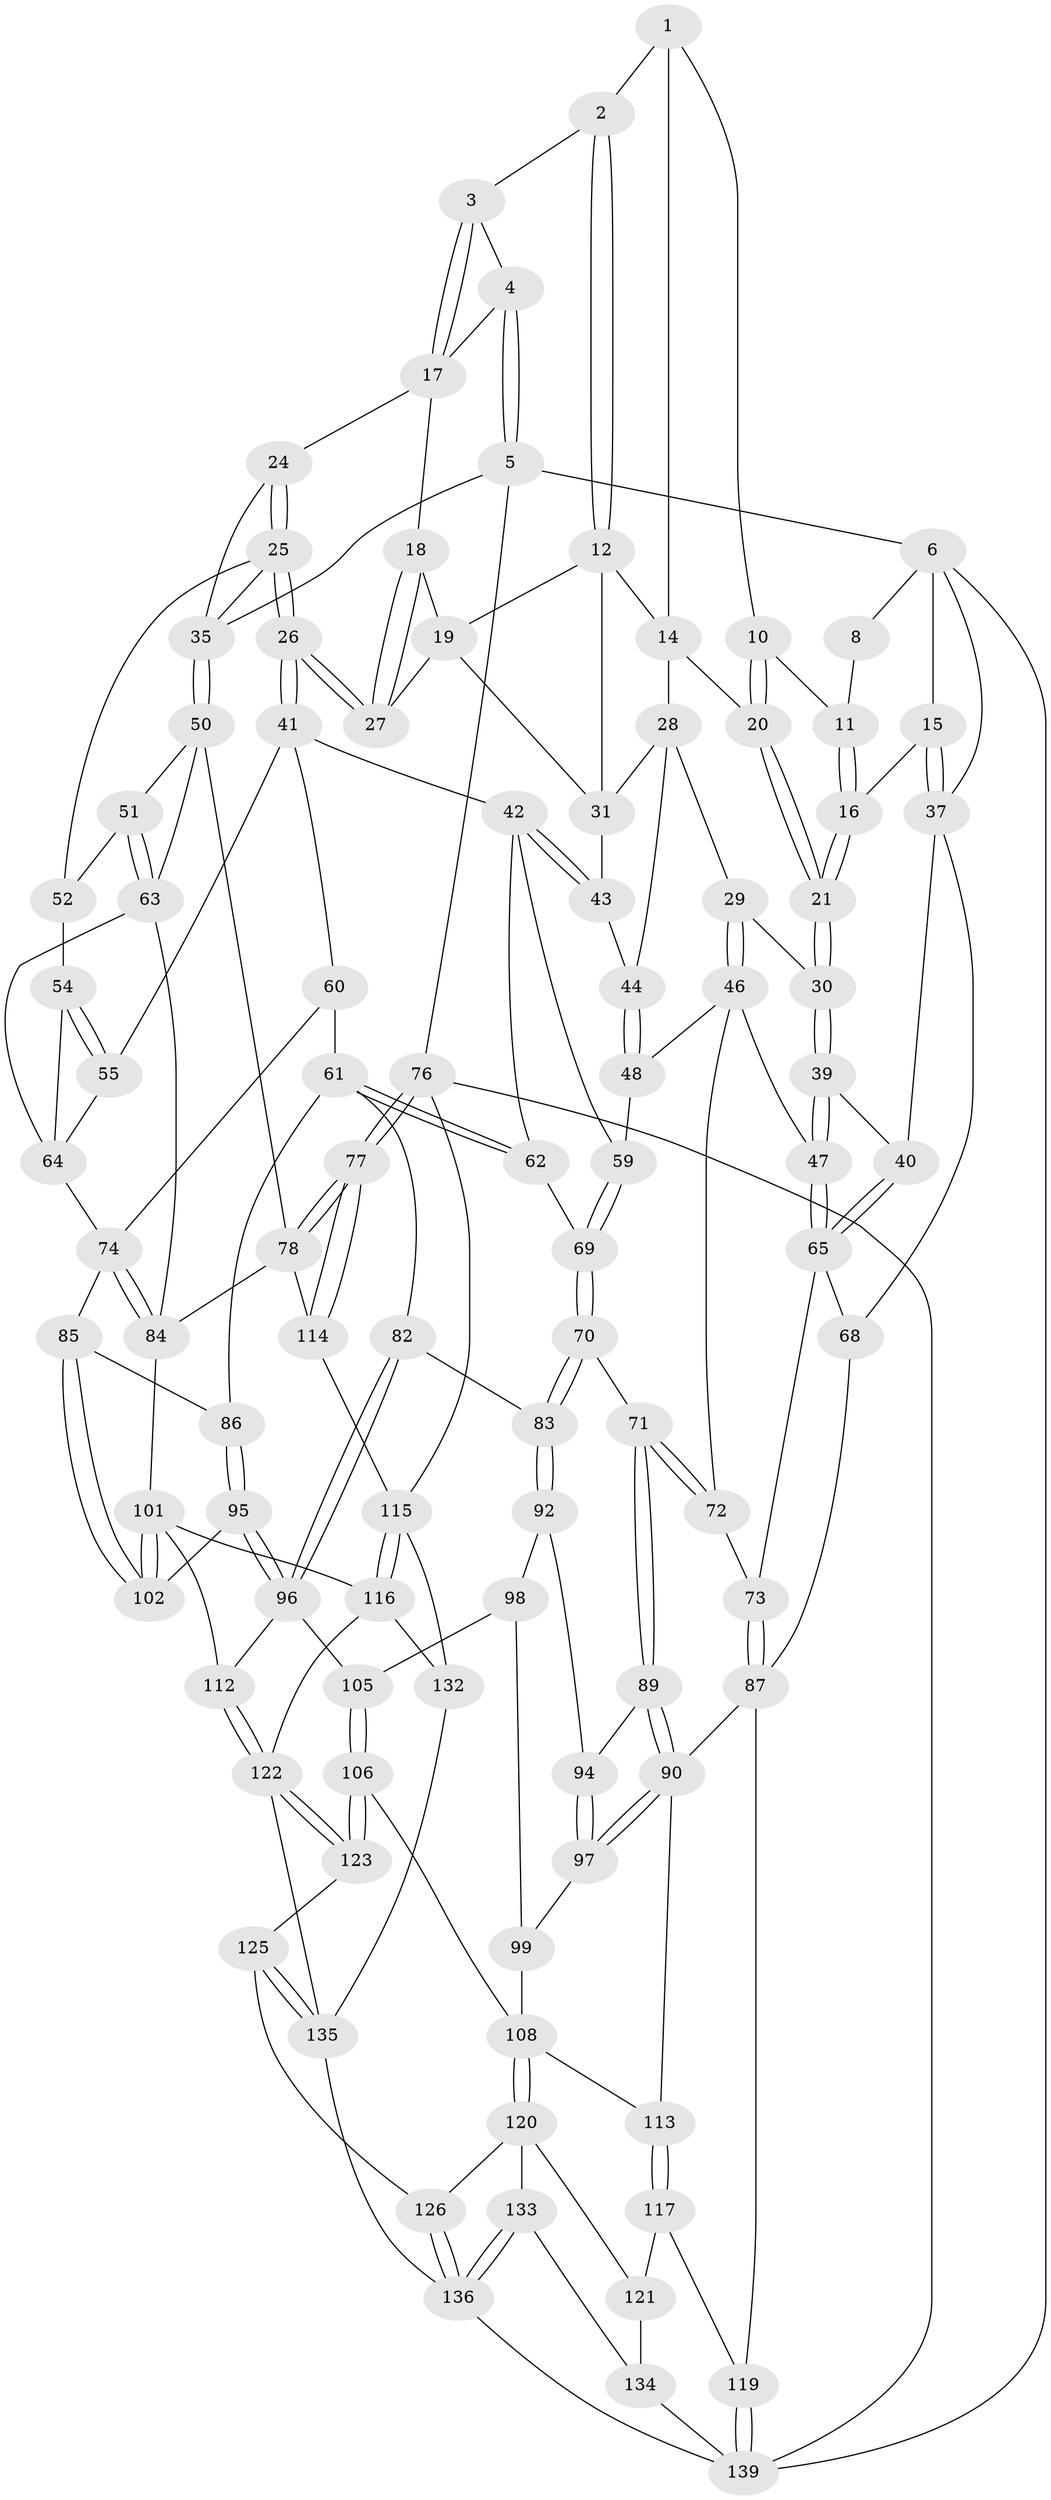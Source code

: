 // Generated by graph-tools (version 1.1) at 2025/24/03/03/25 07:24:37]
// undirected, 98 vertices, 220 edges
graph export_dot {
graph [start="1"]
  node [color=gray90,style=filled];
  1 [pos="+0.2726588682670087+0",super="+9"];
  2 [pos="+0.4180091478111645+0"];
  3 [pos="+0.5899307853837864+0"];
  4 [pos="+0.666410281547219+0"];
  5 [pos="+1+0"];
  6 [pos="+0+0",super="+7"];
  8 [pos="+0.16765780871102307+0"];
  10 [pos="+0.22249013188047684+0.04225937733690245"];
  11 [pos="+0.15626591262719694+0.0060561586522174075"];
  12 [pos="+0.3884397819378894+0.07438976663297792",super="+13"];
  14 [pos="+0.30079809767883786+0.048671477834517085",super="+22"];
  15 [pos="+0.08352146274484269+0.10789525089871942"];
  16 [pos="+0.11760579593851593+0.1093577617943674"];
  17 [pos="+0.517010337795868+0.046848053907345796",super="+23"];
  18 [pos="+0.5132387810103947+0.05233955713433219"];
  19 [pos="+0.39173404229595554+0.07452541592890703",super="+33"];
  20 [pos="+0.22489001879687023+0.06947230265805138"];
  21 [pos="+0.1342594930384632+0.11979412361985221"];
  24 [pos="+0.639651825869125+0.16810397926902504"];
  25 [pos="+0.6220779853678577+0.20057518650913023",super="+45"];
  26 [pos="+0.6006244928393459+0.21471833245554411"];
  27 [pos="+0.5103792707474054+0.1457697907813471"];
  28 [pos="+0.2764040639352414+0.19521540425242995",super="+32"];
  29 [pos="+0.20934866017747472+0.1942044716975517"];
  30 [pos="+0.17767701184167814+0.18021913508062257"];
  31 [pos="+0.3621564704833837+0.15876314922594822",super="+34"];
  35 [pos="+1+0",super="+36"];
  37 [pos="+0+0.21359013377440048",super="+38"];
  39 [pos="+0.0861089029032545+0.27845769155390393"];
  40 [pos="+0+0.25128281709496053"];
  41 [pos="+0.5858024701101607+0.2484825786038983",super="+56"];
  42 [pos="+0.4694510198042816+0.28348009712000893",super="+58"];
  43 [pos="+0.44705501908877143+0.2551781437550542"];
  44 [pos="+0.30791051197778946+0.2685350969729785"];
  46 [pos="+0.1750591540196295+0.3509767112659297",super="+49"];
  47 [pos="+0.1258276587443179+0.32716131224522965"];
  48 [pos="+0.30841466693450276+0.2934873800774382"];
  50 [pos="+1+0",super="+79"];
  51 [pos="+0.9795509297869791+0.149729857976547"];
  52 [pos="+0.8288516226954025+0.23286399905169441",super="+53"];
  54 [pos="+0.7366996050016771+0.30595715240075455",super="+57"];
  55 [pos="+0.6475882262662638+0.35699382599883683"];
  59 [pos="+0.4058501661710351+0.3488710509469097"];
  60 [pos="+0.5706306523976158+0.42284371932035536"];
  61 [pos="+0.5613876369298154+0.4302614226001588",super="+81"];
  62 [pos="+0.5378573676567994+0.41515992707806676"];
  63 [pos="+0.8189587257877369+0.3927900273715395",super="+80"];
  64 [pos="+0.8082137672716659+0.3970905970616689",super="+66"];
  65 [pos="+0.0486984129433179+0.39549296089698943",super="+67"];
  68 [pos="+0+0.6345939516270599"];
  69 [pos="+0.40017057057071626+0.40320793680681444"];
  70 [pos="+0.3676535113316029+0.47424077143951937"];
  71 [pos="+0.32098201711629853+0.47284985578818123"];
  72 [pos="+0.21972622203774483+0.41420381916499915"];
  73 [pos="+0.18166931782382914+0.45190124738710546"];
  74 [pos="+0.76145464598598+0.4930249934674361",super="+75"];
  76 [pos="+1+1"];
  77 [pos="+1+0.7428199036894849"];
  78 [pos="+1+0.6285876281912065",super="+103"];
  82 [pos="+0.47626543737407306+0.5584210113819394"];
  83 [pos="+0.4621188659533897+0.5636250395221252"];
  84 [pos="+0.830999271468394+0.5674507452801486",super="+100"];
  85 [pos="+0.7001426270262476+0.5340888871993926"];
  86 [pos="+0.5820053400866823+0.5159516794342853"];
  87 [pos="+0.16170617596850484+0.6091399896219931",super="+88"];
  89 [pos="+0.2962473500373858+0.530964089652768"];
  90 [pos="+0.21572539991187362+0.6302464057467713",super="+91"];
  92 [pos="+0.45445301208598216+0.5826283736098612",super="+93"];
  94 [pos="+0.3182990060719524+0.5840547928318446"];
  95 [pos="+0.6545846882587613+0.6307286658011059"];
  96 [pos="+0.6336526190761952+0.6544191255403725",super="+110"];
  97 [pos="+0.22358945838208658+0.6307768338171624"];
  98 [pos="+0.3177399909559669+0.6391726371462038",super="+104"];
  99 [pos="+0.3037793502039556+0.6413494550296482"];
  101 [pos="+0.81565696556013+0.6596476192760065",super="+111"];
  102 [pos="+0.6588309442108359+0.6275254496445453"];
  105 [pos="+0.43753823352341564+0.6935411282543633"];
  106 [pos="+0.4358864924172355+0.7088286093033648",super="+107"];
  108 [pos="+0.36793776063053474+0.7783603437819564",super="+109"];
  112 [pos="+0.6507954870347976+0.7746104320268821"];
  113 [pos="+0.2078567073869295+0.6740698308018245"];
  114 [pos="+0.9579290297506389+0.7890750192625902"];
  115 [pos="+0.8906871406986064+0.8103611612775398",super="+131"];
  116 [pos="+0.819619244482456+0.7705409987770188",super="+128"];
  117 [pos="+0.19695550409156357+0.7383959348974086",super="+118"];
  119 [pos="+0+0.8245099758476666"];
  120 [pos="+0.35459257990402787+0.8039104920847538",super="+127"];
  121 [pos="+0.31535857636114517+0.8069439657602896",super="+130"];
  122 [pos="+0.6102313487813271+0.8262539029166707",super="+129"];
  123 [pos="+0.5785863375668683+0.816885029880654",super="+124"];
  125 [pos="+0.44038109124242997+0.8893271566857419"];
  126 [pos="+0.379864305727003+0.8798721026548896"];
  132 [pos="+0.7028089185709583+1"];
  133 [pos="+0.2526177631970212+0.9113042737152298"];
  134 [pos="+0.1999023133618747+0.9096618277675185"];
  135 [pos="+0.6414175991813391+1",super="+137"];
  136 [pos="+0.36058603378288023+0.9384600776641897",super="+138"];
  139 [pos="+0+1",super="+140"];
  1 -- 2;
  1 -- 10;
  1 -- 14;
  2 -- 3;
  2 -- 12;
  2 -- 12;
  3 -- 4;
  3 -- 17;
  3 -- 17;
  4 -- 5;
  4 -- 5;
  4 -- 17;
  5 -- 6;
  5 -- 35;
  5 -- 76;
  6 -- 139;
  6 -- 8;
  6 -- 15;
  6 -- 37;
  8 -- 11;
  10 -- 11;
  10 -- 20;
  10 -- 20;
  11 -- 16;
  11 -- 16;
  12 -- 19;
  12 -- 14;
  12 -- 31;
  14 -- 20;
  14 -- 28;
  15 -- 16;
  15 -- 37;
  15 -- 37;
  16 -- 21;
  16 -- 21;
  17 -- 18;
  17 -- 24;
  18 -- 19;
  18 -- 27;
  18 -- 27;
  19 -- 27;
  19 -- 31;
  20 -- 21;
  20 -- 21;
  21 -- 30;
  21 -- 30;
  24 -- 25;
  24 -- 25;
  24 -- 35;
  25 -- 26;
  25 -- 26;
  25 -- 35;
  25 -- 52;
  26 -- 27;
  26 -- 27;
  26 -- 41;
  26 -- 41;
  28 -- 29;
  28 -- 44;
  28 -- 31;
  29 -- 30;
  29 -- 46;
  29 -- 46;
  30 -- 39;
  30 -- 39;
  31 -- 43;
  35 -- 50;
  35 -- 50;
  37 -- 40;
  37 -- 68;
  39 -- 40;
  39 -- 47;
  39 -- 47;
  40 -- 65;
  40 -- 65;
  41 -- 42;
  41 -- 60;
  41 -- 55;
  42 -- 43;
  42 -- 43;
  42 -- 59;
  42 -- 62;
  43 -- 44;
  44 -- 48;
  44 -- 48;
  46 -- 47;
  46 -- 48;
  46 -- 72;
  47 -- 65;
  47 -- 65;
  48 -- 59;
  50 -- 51;
  50 -- 78;
  50 -- 63;
  51 -- 52;
  51 -- 63;
  51 -- 63;
  52 -- 54 [weight=2];
  54 -- 55;
  54 -- 55;
  54 -- 64;
  55 -- 64;
  59 -- 69;
  59 -- 69;
  60 -- 61;
  60 -- 74;
  61 -- 62;
  61 -- 62;
  61 -- 82;
  61 -- 86;
  62 -- 69;
  63 -- 64;
  63 -- 84;
  64 -- 74;
  65 -- 73;
  65 -- 68;
  68 -- 87;
  69 -- 70;
  69 -- 70;
  70 -- 71;
  70 -- 83;
  70 -- 83;
  71 -- 72;
  71 -- 72;
  71 -- 89;
  71 -- 89;
  72 -- 73;
  73 -- 87;
  73 -- 87;
  74 -- 84;
  74 -- 84;
  74 -- 85;
  76 -- 77;
  76 -- 77;
  76 -- 139;
  76 -- 115;
  77 -- 78;
  77 -- 78;
  77 -- 114;
  77 -- 114;
  78 -- 114;
  78 -- 84;
  82 -- 83;
  82 -- 96;
  82 -- 96;
  83 -- 92;
  83 -- 92;
  84 -- 101;
  85 -- 86;
  85 -- 102;
  85 -- 102;
  86 -- 95;
  86 -- 95;
  87 -- 90;
  87 -- 119;
  89 -- 90;
  89 -- 90;
  89 -- 94;
  90 -- 97;
  90 -- 97;
  90 -- 113;
  92 -- 98 [weight=2];
  92 -- 94;
  94 -- 97;
  94 -- 97;
  95 -- 96;
  95 -- 96;
  95 -- 102;
  96 -- 105;
  96 -- 112;
  97 -- 99;
  98 -- 99;
  98 -- 105;
  99 -- 108;
  101 -- 102;
  101 -- 102;
  101 -- 112;
  101 -- 116;
  105 -- 106;
  105 -- 106;
  106 -- 123 [weight=2];
  106 -- 123;
  106 -- 108;
  108 -- 120;
  108 -- 120;
  108 -- 113;
  112 -- 122;
  112 -- 122;
  113 -- 117;
  113 -- 117;
  114 -- 115;
  115 -- 116;
  115 -- 116;
  115 -- 132;
  116 -- 132;
  116 -- 122;
  117 -- 121 [weight=2];
  117 -- 119;
  119 -- 139;
  119 -- 139;
  120 -- 121;
  120 -- 133;
  120 -- 126;
  121 -- 134;
  122 -- 123;
  122 -- 123;
  122 -- 135;
  123 -- 125;
  125 -- 126;
  125 -- 135;
  125 -- 135;
  126 -- 136;
  126 -- 136;
  132 -- 135;
  133 -- 134;
  133 -- 136;
  133 -- 136;
  134 -- 139;
  135 -- 136;
  136 -- 139;
}
